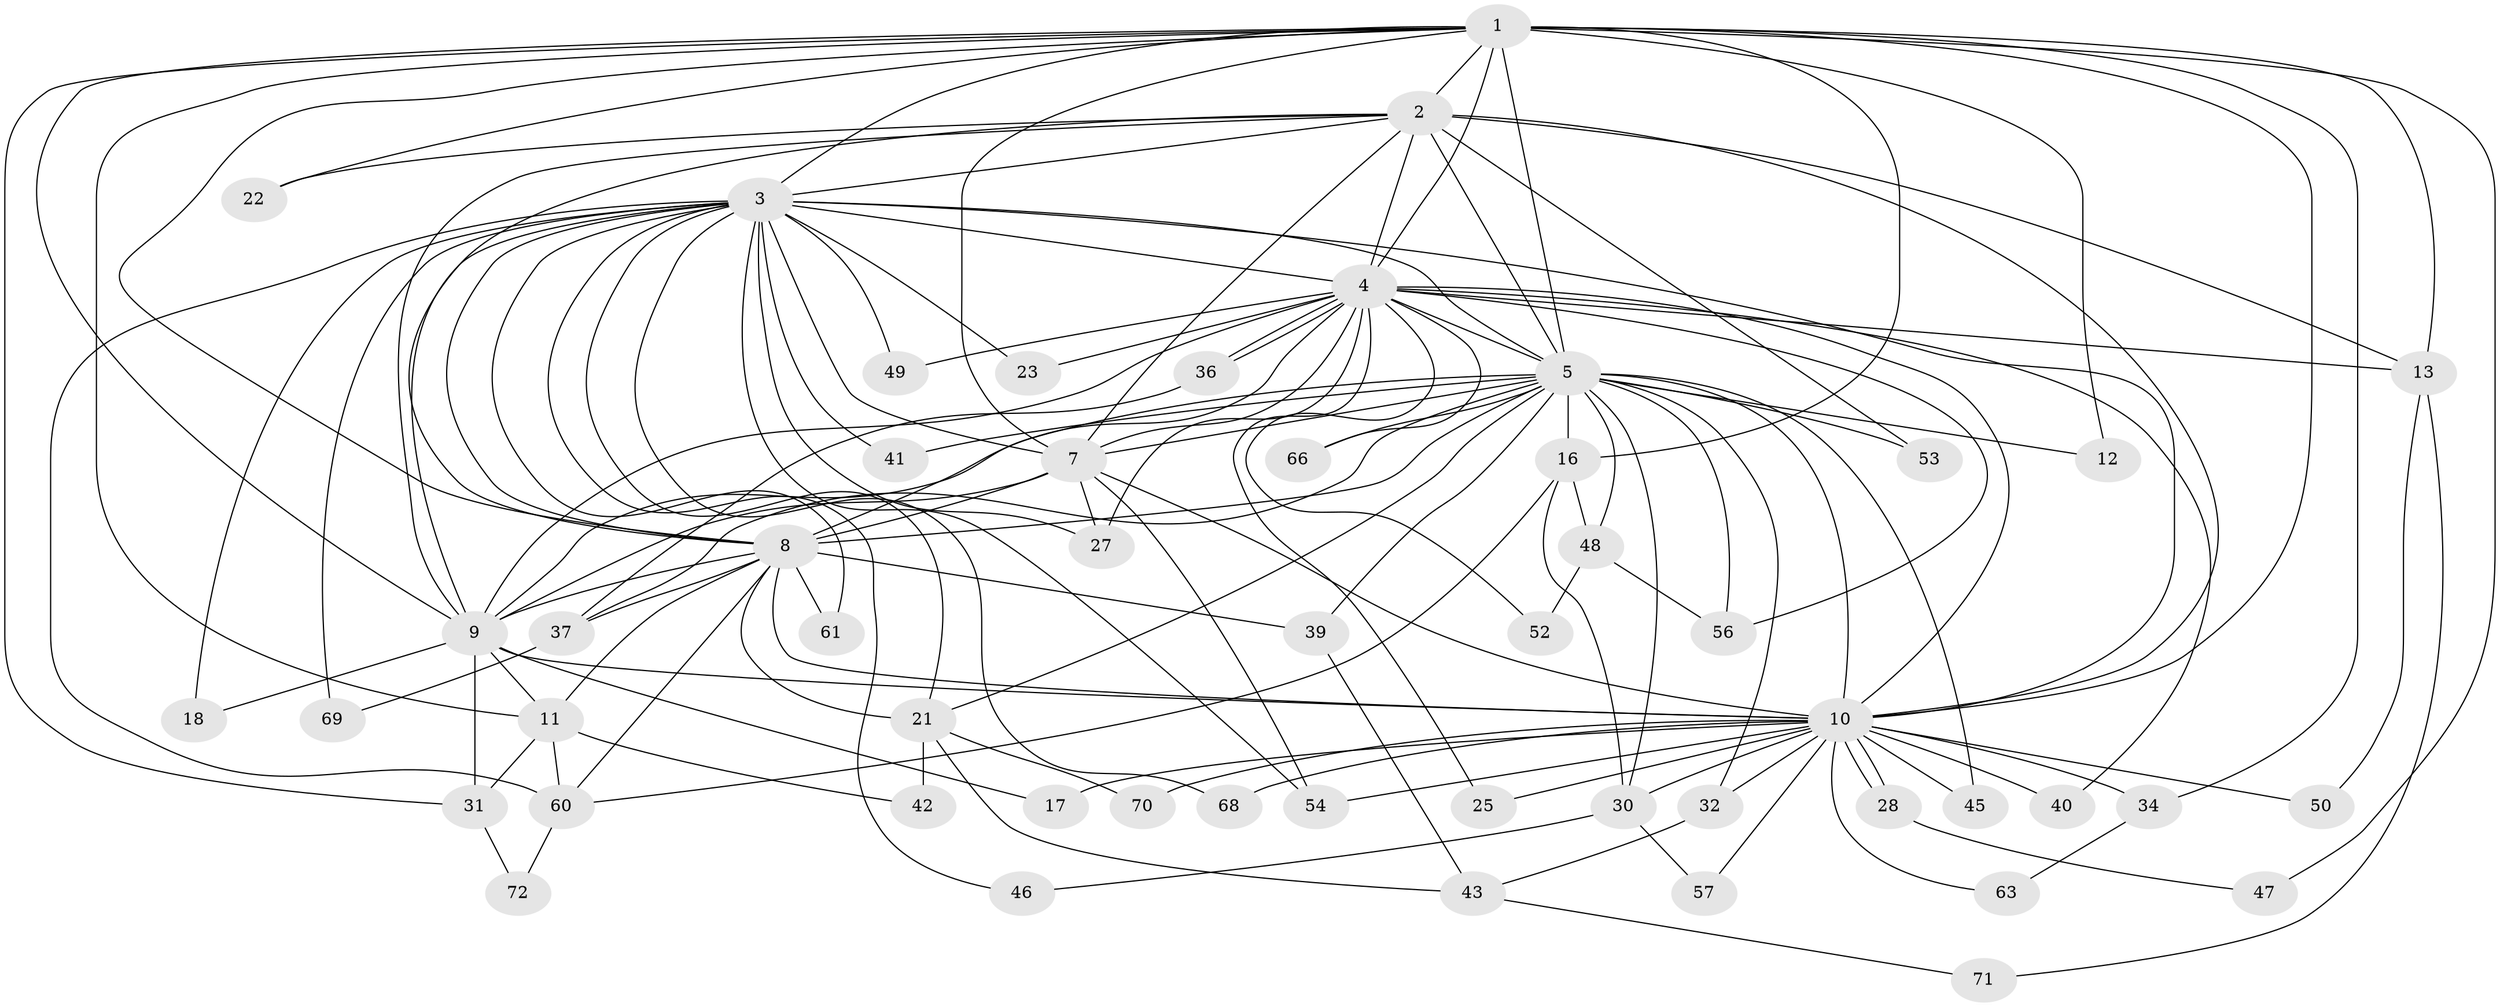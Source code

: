 // original degree distribution, {18: 0.0136986301369863, 14: 0.0273972602739726, 21: 0.0136986301369863, 20: 0.0136986301369863, 22: 0.0273972602739726, 10: 0.0136986301369863, 11: 0.0136986301369863, 17: 0.0136986301369863, 5: 0.0958904109589041, 2: 0.4931506849315068, 6: 0.0136986301369863, 3: 0.2191780821917808, 4: 0.0410958904109589}
// Generated by graph-tools (version 1.1) at 2025/11/02/27/25 16:11:04]
// undirected, 52 vertices, 134 edges
graph export_dot {
graph [start="1"]
  node [color=gray90,style=filled];
  1 [super="+19"];
  2 [super="+20"];
  3 [super="+14"];
  4 [super="+38"];
  5 [super="+6"];
  7;
  8 [super="+24"];
  9 [super="+55"];
  10 [super="+26"];
  11 [super="+35"];
  12;
  13 [super="+15"];
  16 [super="+62"];
  17;
  18;
  21 [super="+59"];
  22;
  23;
  25;
  27 [super="+29"];
  28;
  30 [super="+33"];
  31 [super="+51"];
  32;
  34;
  36;
  37 [super="+58"];
  39;
  40;
  41;
  42;
  43 [super="+44"];
  45;
  46;
  47;
  48;
  49;
  50;
  52 [super="+65"];
  53;
  54 [super="+73"];
  56 [super="+64"];
  57;
  60 [super="+67"];
  61;
  63;
  66;
  68;
  69;
  70;
  71;
  72;
  1 -- 2;
  1 -- 3;
  1 -- 4;
  1 -- 5 [weight=2];
  1 -- 7;
  1 -- 8 [weight=2];
  1 -- 9;
  1 -- 10;
  1 -- 11;
  1 -- 12;
  1 -- 13;
  1 -- 16;
  1 -- 22;
  1 -- 31;
  1 -- 34;
  1 -- 47;
  2 -- 3;
  2 -- 4;
  2 -- 5 [weight=3];
  2 -- 7;
  2 -- 8 [weight=2];
  2 -- 9;
  2 -- 10;
  2 -- 13;
  2 -- 22;
  2 -- 53;
  3 -- 4;
  3 -- 5 [weight=2];
  3 -- 7;
  3 -- 8;
  3 -- 9;
  3 -- 10 [weight=2];
  3 -- 18;
  3 -- 21;
  3 -- 23;
  3 -- 27;
  3 -- 41;
  3 -- 46;
  3 -- 49;
  3 -- 61;
  3 -- 69;
  3 -- 60;
  3 -- 68;
  3 -- 54;
  4 -- 5 [weight=2];
  4 -- 7;
  4 -- 8;
  4 -- 9;
  4 -- 10;
  4 -- 23;
  4 -- 25;
  4 -- 27;
  4 -- 36;
  4 -- 36;
  4 -- 40;
  4 -- 52;
  4 -- 66;
  4 -- 49;
  4 -- 13;
  4 -- 56;
  5 -- 7 [weight=2];
  5 -- 8 [weight=2];
  5 -- 9 [weight=2];
  5 -- 10 [weight=2];
  5 -- 12;
  5 -- 16;
  5 -- 32;
  5 -- 37;
  5 -- 39;
  5 -- 41;
  5 -- 45;
  5 -- 48;
  5 -- 53;
  5 -- 56;
  5 -- 66;
  5 -- 21;
  5 -- 30;
  7 -- 8;
  7 -- 9;
  7 -- 10;
  7 -- 54;
  7 -- 27;
  8 -- 9;
  8 -- 10;
  8 -- 11;
  8 -- 37;
  8 -- 39;
  8 -- 60;
  8 -- 61;
  8 -- 21;
  9 -- 10 [weight=2];
  9 -- 17;
  9 -- 18;
  9 -- 31;
  9 -- 11;
  10 -- 17;
  10 -- 25;
  10 -- 28;
  10 -- 28;
  10 -- 30;
  10 -- 32;
  10 -- 45;
  10 -- 50;
  10 -- 54;
  10 -- 63;
  10 -- 68;
  10 -- 70;
  10 -- 34;
  10 -- 40;
  10 -- 57;
  11 -- 60;
  11 -- 42;
  11 -- 31;
  13 -- 50;
  13 -- 71;
  16 -- 30;
  16 -- 48;
  16 -- 60;
  21 -- 42;
  21 -- 43;
  21 -- 70;
  28 -- 47;
  30 -- 46;
  30 -- 57;
  31 -- 72;
  32 -- 43;
  34 -- 63;
  36 -- 37;
  37 -- 69;
  39 -- 43;
  43 -- 71;
  48 -- 52 [weight=2];
  48 -- 56;
  60 -- 72;
}
